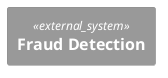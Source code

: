 @startuml SportRadar
!include <C4/C4_Container>
System_Ext(FraudDetection, "Fraud Detection", $link="./container/index.puml")
@enduml